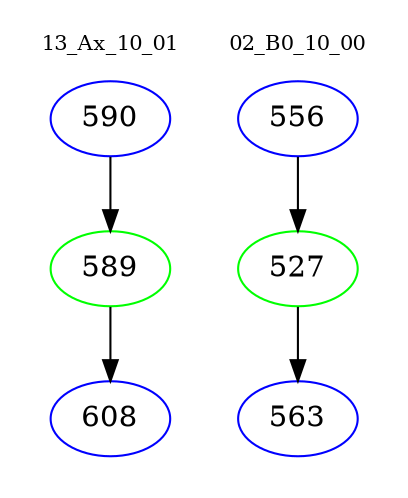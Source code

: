 digraph{
subgraph cluster_0 {
color = white
label = "13_Ax_10_01";
fontsize=10;
T0_590 [label="590", color="blue"]
T0_590 -> T0_589 [color="black"]
T0_589 [label="589", color="green"]
T0_589 -> T0_608 [color="black"]
T0_608 [label="608", color="blue"]
}
subgraph cluster_1 {
color = white
label = "02_B0_10_00";
fontsize=10;
T1_556 [label="556", color="blue"]
T1_556 -> T1_527 [color="black"]
T1_527 [label="527", color="green"]
T1_527 -> T1_563 [color="black"]
T1_563 [label="563", color="blue"]
}
}
